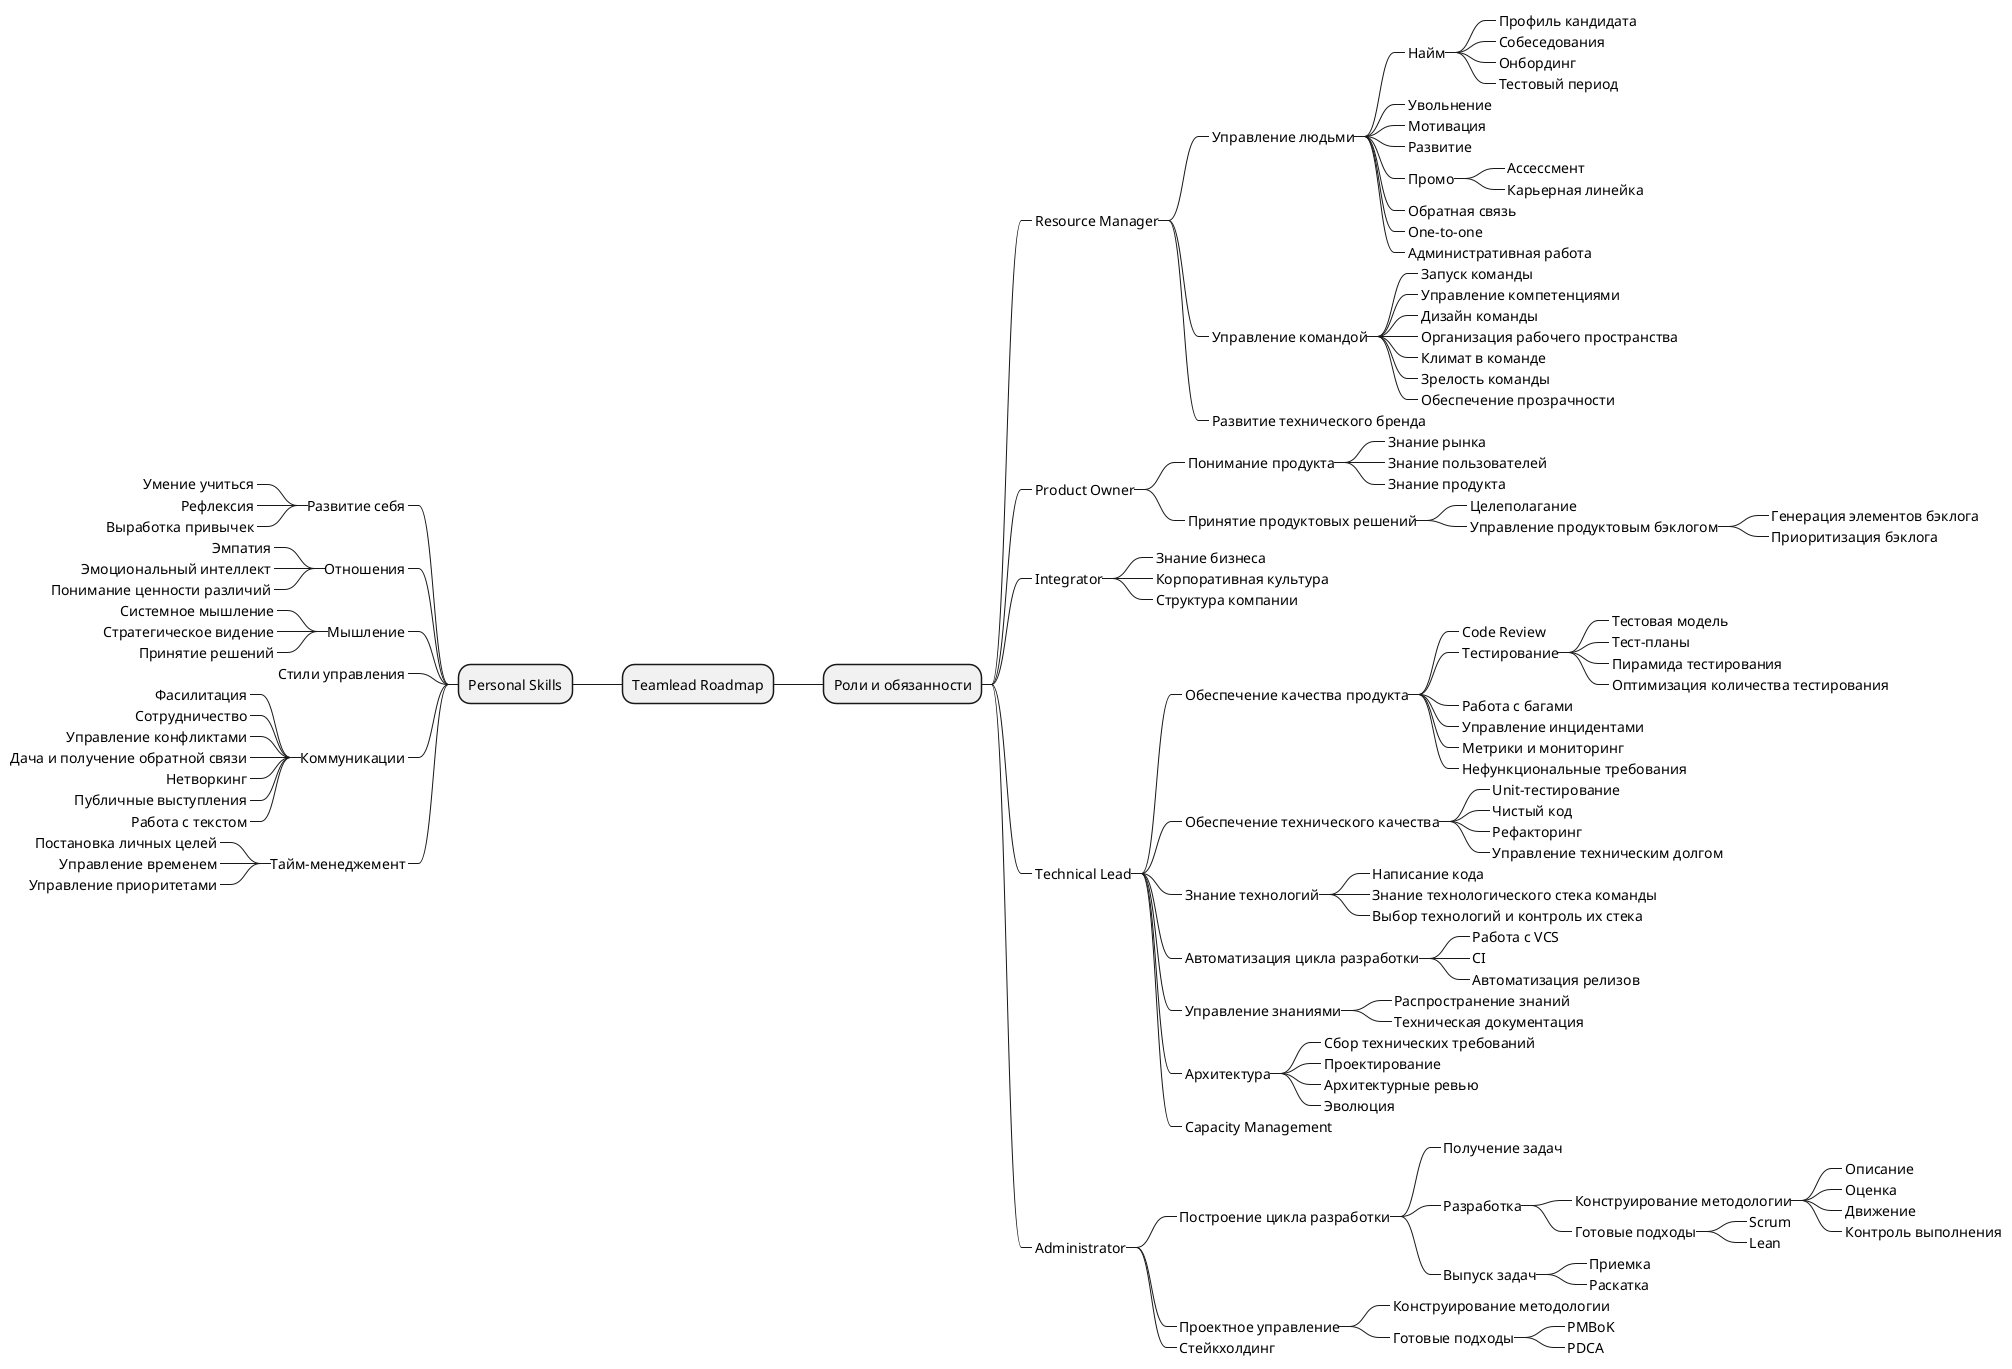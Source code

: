 @startmindmap
* Teamlead Roadmap
** Роли и обязанности
***_ Resource Manager
****_ Управление людьми
*****_ Найм
******_ Профиль кандидата
******_ Собеседования
******_ Онбординг
******_ Тестовый период
*****_ Увольнение
*****_ Мотивация
*****_ Развитие
*****_ Промо
******_ Ассессмент
******_ Карьерная линейка
*****_ Обратная связь
*****_ One-to-one
*****_ Административная работа
****_ Управление командой
*****_ Запуск команды
*****_ Управление компетенциями
*****_ Дизайн команды
*****_ Организация рабочего пространства
*****_ Климат в команде
*****_ Зрелость команды
*****_ Обеспечение прозрачности
****_ Развитие технического бренда
***_ Product Owner
****_ Понимание продукта
*****_ Знание рынка
*****_ Знание пользователей
*****_ Знание продукта
****_ Принятие продуктовых решений
*****_ Целеполагание
*****_ Управление продуктовым бэклогом
******_ Генерация элементов бэклога
******_ Приоритизация бэклога
***_ Integrator
****_ Знание бизнеса
****_ Корпоративная культура
****_ Структура компании
***_ Technical Lead
****_ Обеспечение качества продукта
*****_ Code Review
*****_ Тестирование
******_ Тестовая модель
******_ Тест-планы
******_ Пирамида тестирования
******_ Оптимизация количества тестирования
*****_ Работа с багами
*****_ Управление инцидентами
*****_ Метрики и мониторинг
*****_ Нефункциональные требования
****_ Обеспечение технического качества
*****_ Unit-тестирование
*****_ Чистый код
*****_ Рефакторинг
*****_ Управление техническим долгом
****_ Знание технологий
*****_ Написание кода
*****_ Знание технологического стека команды
*****_ Выбор технологий и контроль их стека
****_ Автоматизация цикла разработки
*****_ Работа с VCS
*****_ CI
*****_ Автоматизация релизов
****_ Управление знаниями
*****_ Распространение знаний
*****_ Техническая документация
****_ Архитектура
*****_ Сбор технических требований
*****_ Проектирование
*****_ Архитектурные ревью
*****_ Эволюция
****_ Capacity Management
***_ Administrator
****_ Построение цикла разработки
*****_ Получение задач
*****_ Разработка
******_ Конструирование методологии
*******_ Описание
*******_ Оценка
*******_ Движение
*******_ Контроль выполнения
******_ Готовые подходы
*******_ Scrum
*******_ Lean
*****_ Выпуск задач
******_ Приемка
******_ Раскатка
****_ Проектное управление
*****_ Конструирование методологии
*****_ Готовые подходы
******_ PMBoK
******_ PDCA
****_ Стейкхолдинг

left side

** Personal Skills
***_ Развитие себя
****_ Умение учиться
****_ Рефлексия
****_ Выработка привычек
***_ Отношения
****_ Эмпатия
****_ Эмоциональный интеллект
****_ Понимание ценности различий
***_ Мышление
****_ Системное мышление
****_ Стратегическое видение
****_ Принятие решений
***_ Стили управления
***_ Коммуникации
****_ Фасилитация
****_ Сотрудничество
****_ Управление конфликтами
****_ Дача и получение обратной связи
****_ Нетворкинг
****_ Публичные выступления
****_ Работа с текстом
***_ Тайм-менеджемент
****_ Постановка личных целей
****_ Управление временем
****_ Управление приоритетами

@endmindmap